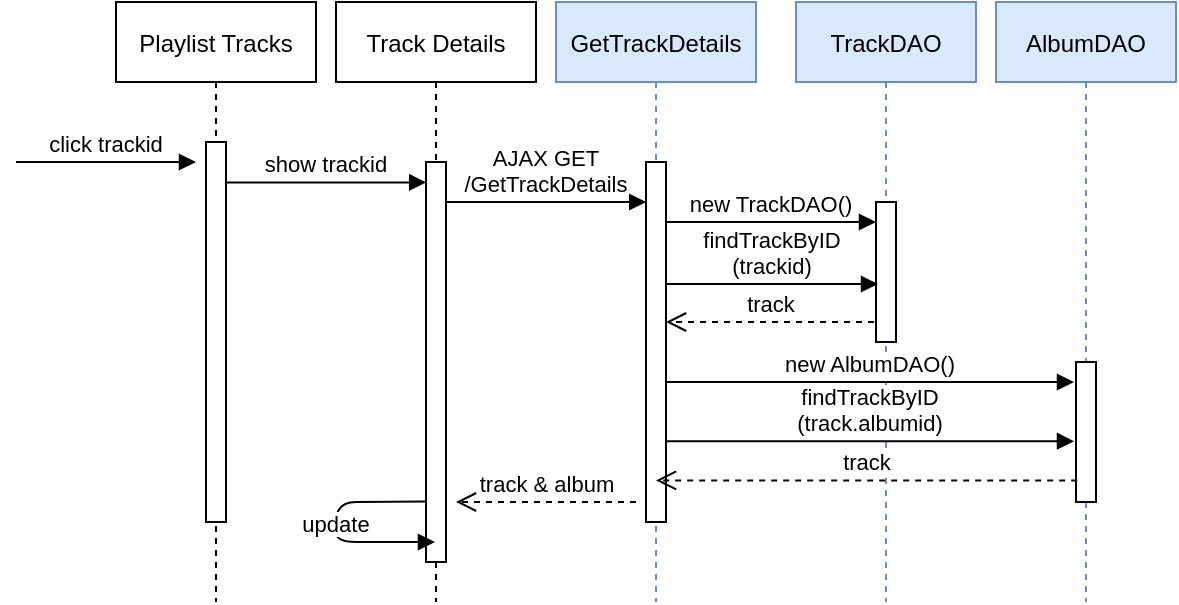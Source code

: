 <mxfile version="14.7.3" type="device"><diagram id="kgpKYQtTHZ0yAKxKKP6v" name="Page-1"><mxGraphModel dx="1422" dy="751" grid="1" gridSize="10" guides="1" tooltips="1" connect="1" arrows="1" fold="1" page="1" pageScale="1" pageWidth="1100" pageHeight="850" math="0" shadow="0"><root><mxCell id="0"/><mxCell id="1" parent="0"/><mxCell id="3nuBFxr9cyL0pnOWT2aG-1" value="Playlist Tracks" style="shape=umlLifeline;perimeter=lifelinePerimeter;container=1;collapsible=0;recursiveResize=0;rounded=0;shadow=0;strokeWidth=1;" parent="1" vertex="1"><mxGeometry x="210" y="90" width="100" height="300" as="geometry"/></mxCell><mxCell id="3nuBFxr9cyL0pnOWT2aG-2" value="" style="points=[];perimeter=orthogonalPerimeter;rounded=0;shadow=0;strokeWidth=1;" parent="3nuBFxr9cyL0pnOWT2aG-1" vertex="1"><mxGeometry x="45" y="70" width="10" height="190" as="geometry"/></mxCell><mxCell id="3nuBFxr9cyL0pnOWT2aG-5" value="Track Details" style="shape=umlLifeline;perimeter=lifelinePerimeter;container=1;collapsible=0;recursiveResize=0;rounded=0;shadow=0;strokeWidth=1;" parent="1" vertex="1"><mxGeometry x="320" y="90" width="100" height="300" as="geometry"/></mxCell><mxCell id="3nuBFxr9cyL0pnOWT2aG-6" value="" style="points=[];perimeter=orthogonalPerimeter;rounded=0;shadow=0;strokeWidth=1;" parent="3nuBFxr9cyL0pnOWT2aG-5" vertex="1"><mxGeometry x="45" y="80" width="10" height="200" as="geometry"/></mxCell><mxCell id="G642u4ZdYP5A9BZXHnk5-3" value="update" style="verticalAlign=bottom;endArrow=block;shadow=0;strokeWidth=1;exitX=0.001;exitY=0.849;exitDx=0;exitDy=0;exitPerimeter=0;" parent="3nuBFxr9cyL0pnOWT2aG-5" source="3nuBFxr9cyL0pnOWT2aG-6" target="3nuBFxr9cyL0pnOWT2aG-5" edge="1"><mxGeometry x="0.136" relative="1" as="geometry"><mxPoint x="40" y="210" as="sourcePoint"/><mxPoint x="150.1" y="220.0" as="targetPoint"/><Array as="points"><mxPoint y="250"/><mxPoint y="270"/></Array><mxPoint as="offset"/></mxGeometry></mxCell><mxCell id="3nuBFxr9cyL0pnOWT2aG-8" value="show trackid" style="verticalAlign=bottom;endArrow=block;entryX=0.01;entryY=0.051;shadow=0;strokeWidth=1;entryDx=0;entryDy=0;entryPerimeter=0;" parent="1" source="3nuBFxr9cyL0pnOWT2aG-2" target="3nuBFxr9cyL0pnOWT2aG-6" edge="1"><mxGeometry relative="1" as="geometry"><mxPoint x="365" y="170" as="sourcePoint"/></mxGeometry></mxCell><mxCell id="G642u4ZdYP5A9BZXHnk5-1" value="click trackid" style="verticalAlign=bottom;endArrow=block;entryX=0;entryY=0;shadow=0;strokeWidth=1;" parent="1" edge="1"><mxGeometry relative="1" as="geometry"><mxPoint x="160" y="170" as="sourcePoint"/><mxPoint x="250" y="170" as="targetPoint"/></mxGeometry></mxCell><mxCell id="G642u4ZdYP5A9BZXHnk5-5" value="GetTrackDetails" style="shape=umlLifeline;perimeter=lifelinePerimeter;container=1;collapsible=0;recursiveResize=0;rounded=0;shadow=0;strokeWidth=1;fillColor=#dae8fc;strokeColor=#6c8ebf;" parent="1" vertex="1"><mxGeometry x="430" y="90" width="100" height="300" as="geometry"/></mxCell><mxCell id="G642u4ZdYP5A9BZXHnk5-6" value="" style="points=[];perimeter=orthogonalPerimeter;rounded=0;shadow=0;strokeWidth=1;" parent="G642u4ZdYP5A9BZXHnk5-5" vertex="1"><mxGeometry x="45" y="80" width="10" height="180" as="geometry"/></mxCell><mxCell id="G642u4ZdYP5A9BZXHnk5-8" value="TrackDAO" style="shape=umlLifeline;perimeter=lifelinePerimeter;container=1;collapsible=0;recursiveResize=0;rounded=0;shadow=0;strokeWidth=1;fillColor=#dae8fc;strokeColor=#6c8ebf;" parent="1" vertex="1"><mxGeometry x="550" y="90" width="90" height="300" as="geometry"/></mxCell><mxCell id="G642u4ZdYP5A9BZXHnk5-9" value="" style="points=[];perimeter=orthogonalPerimeter;rounded=0;shadow=0;strokeWidth=1;" parent="G642u4ZdYP5A9BZXHnk5-8" vertex="1"><mxGeometry x="40" y="100" width="10" height="70" as="geometry"/></mxCell><mxCell id="G642u4ZdYP5A9BZXHnk5-10" value="AlbumDAO" style="shape=umlLifeline;perimeter=lifelinePerimeter;container=1;collapsible=0;recursiveResize=0;rounded=0;shadow=0;strokeWidth=1;fillColor=#dae8fc;strokeColor=#6c8ebf;" parent="1" vertex="1"><mxGeometry x="650" y="90" width="90" height="300" as="geometry"/></mxCell><mxCell id="G642u4ZdYP5A9BZXHnk5-11" value="" style="points=[];perimeter=orthogonalPerimeter;rounded=0;shadow=0;strokeWidth=1;" parent="G642u4ZdYP5A9BZXHnk5-10" vertex="1"><mxGeometry x="40" y="180" width="10" height="70" as="geometry"/></mxCell><mxCell id="G642u4ZdYP5A9BZXHnk5-12" value="AJAX GET&#xA;/GetTrackDetails" style="verticalAlign=bottom;endArrow=block;entryX=0.01;entryY=0.051;shadow=0;strokeWidth=1;entryDx=0;entryDy=0;entryPerimeter=0;" parent="1" edge="1"><mxGeometry relative="1" as="geometry"><mxPoint x="375" y="190.0" as="sourcePoint"/><mxPoint x="475.1" y="190.0" as="targetPoint"/></mxGeometry></mxCell><mxCell id="G642u4ZdYP5A9BZXHnk5-13" value="track &amp;amp; album" style="html=1;verticalAlign=bottom;endArrow=open;dashed=1;endSize=8;" parent="1" edge="1"><mxGeometry relative="1" as="geometry"><mxPoint x="470" y="340" as="sourcePoint"/><mxPoint x="380" y="340" as="targetPoint"/></mxGeometry></mxCell><mxCell id="G642u4ZdYP5A9BZXHnk5-14" value="new TrackDAO()" style="verticalAlign=bottom;endArrow=block;shadow=0;strokeWidth=1;" parent="1" target="G642u4ZdYP5A9BZXHnk5-9" edge="1"><mxGeometry relative="1" as="geometry"><mxPoint x="485" y="200" as="sourcePoint"/><mxPoint x="585.1" y="200" as="targetPoint"/></mxGeometry></mxCell><mxCell id="G642u4ZdYP5A9BZXHnk5-15" value="findTrackByID&#xA;(trackid)" style="verticalAlign=bottom;endArrow=block;shadow=0;strokeWidth=1;" parent="1" source="G642u4ZdYP5A9BZXHnk5-6" edge="1"><mxGeometry relative="1" as="geometry"><mxPoint x="485" y="220" as="sourcePoint"/><mxPoint x="591" y="231" as="targetPoint"/></mxGeometry></mxCell><mxCell id="G642u4ZdYP5A9BZXHnk5-16" value="new AlbumDAO()" style="verticalAlign=bottom;endArrow=block;shadow=0;strokeWidth=1;" parent="1" source="G642u4ZdYP5A9BZXHnk5-6" edge="1"><mxGeometry relative="1" as="geometry"><mxPoint x="485" y="270" as="sourcePoint"/><mxPoint x="689" y="280" as="targetPoint"/></mxGeometry></mxCell><mxCell id="G642u4ZdYP5A9BZXHnk5-17" value="findTrackByID&#xA;(track.albumid)" style="verticalAlign=bottom;endArrow=block;shadow=0;strokeWidth=1;entryX=-0.1;entryY=0.566;entryDx=0;entryDy=0;entryPerimeter=0;" parent="1" source="G642u4ZdYP5A9BZXHnk5-6" target="G642u4ZdYP5A9BZXHnk5-11" edge="1"><mxGeometry relative="1" as="geometry"><mxPoint x="490" y="310" as="sourcePoint"/><mxPoint x="685" y="310" as="targetPoint"/></mxGeometry></mxCell><mxCell id="G642u4ZdYP5A9BZXHnk5-18" value="track" style="html=1;verticalAlign=bottom;endArrow=open;dashed=1;endSize=8;" parent="1" target="G642u4ZdYP5A9BZXHnk5-6" edge="1"><mxGeometry relative="1" as="geometry"><mxPoint x="589" y="250" as="sourcePoint"/><mxPoint x="480" y="240" as="targetPoint"/></mxGeometry></mxCell><mxCell id="G642u4ZdYP5A9BZXHnk5-19" value="track" style="html=1;verticalAlign=bottom;endArrow=open;dashed=1;endSize=8;exitX=0.06;exitY=0.846;exitDx=0;exitDy=0;exitPerimeter=0;" parent="1" source="G642u4ZdYP5A9BZXHnk5-11" target="G642u4ZdYP5A9BZXHnk5-5" edge="1"><mxGeometry relative="1" as="geometry"><mxPoint x="589" y="310.0" as="sourcePoint"/><mxPoint x="490" y="320" as="targetPoint"/></mxGeometry></mxCell></root></mxGraphModel></diagram></mxfile>